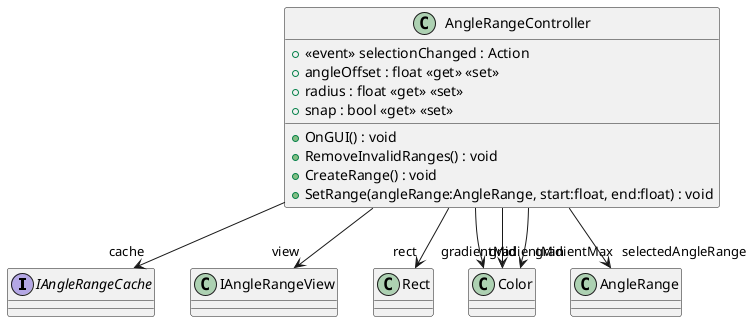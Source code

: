 @startuml
interface IAngleRangeCache {
}
class AngleRangeController {
    +  <<event>> selectionChanged : Action 
    + angleOffset : float <<get>> <<set>>
    + radius : float <<get>> <<set>>
    + snap : bool <<get>> <<set>>
    + OnGUI() : void
    + RemoveInvalidRanges() : void
    + CreateRange() : void
    + SetRange(angleRange:AngleRange, start:float, end:float) : void
}
AngleRangeController --> "cache" IAngleRangeCache
AngleRangeController --> "view" IAngleRangeView
AngleRangeController --> "rect" Rect
AngleRangeController --> "gradientMin" Color
AngleRangeController --> "gradientMid" Color
AngleRangeController --> "gradientMax" Color
AngleRangeController --> "selectedAngleRange" AngleRange
@enduml
